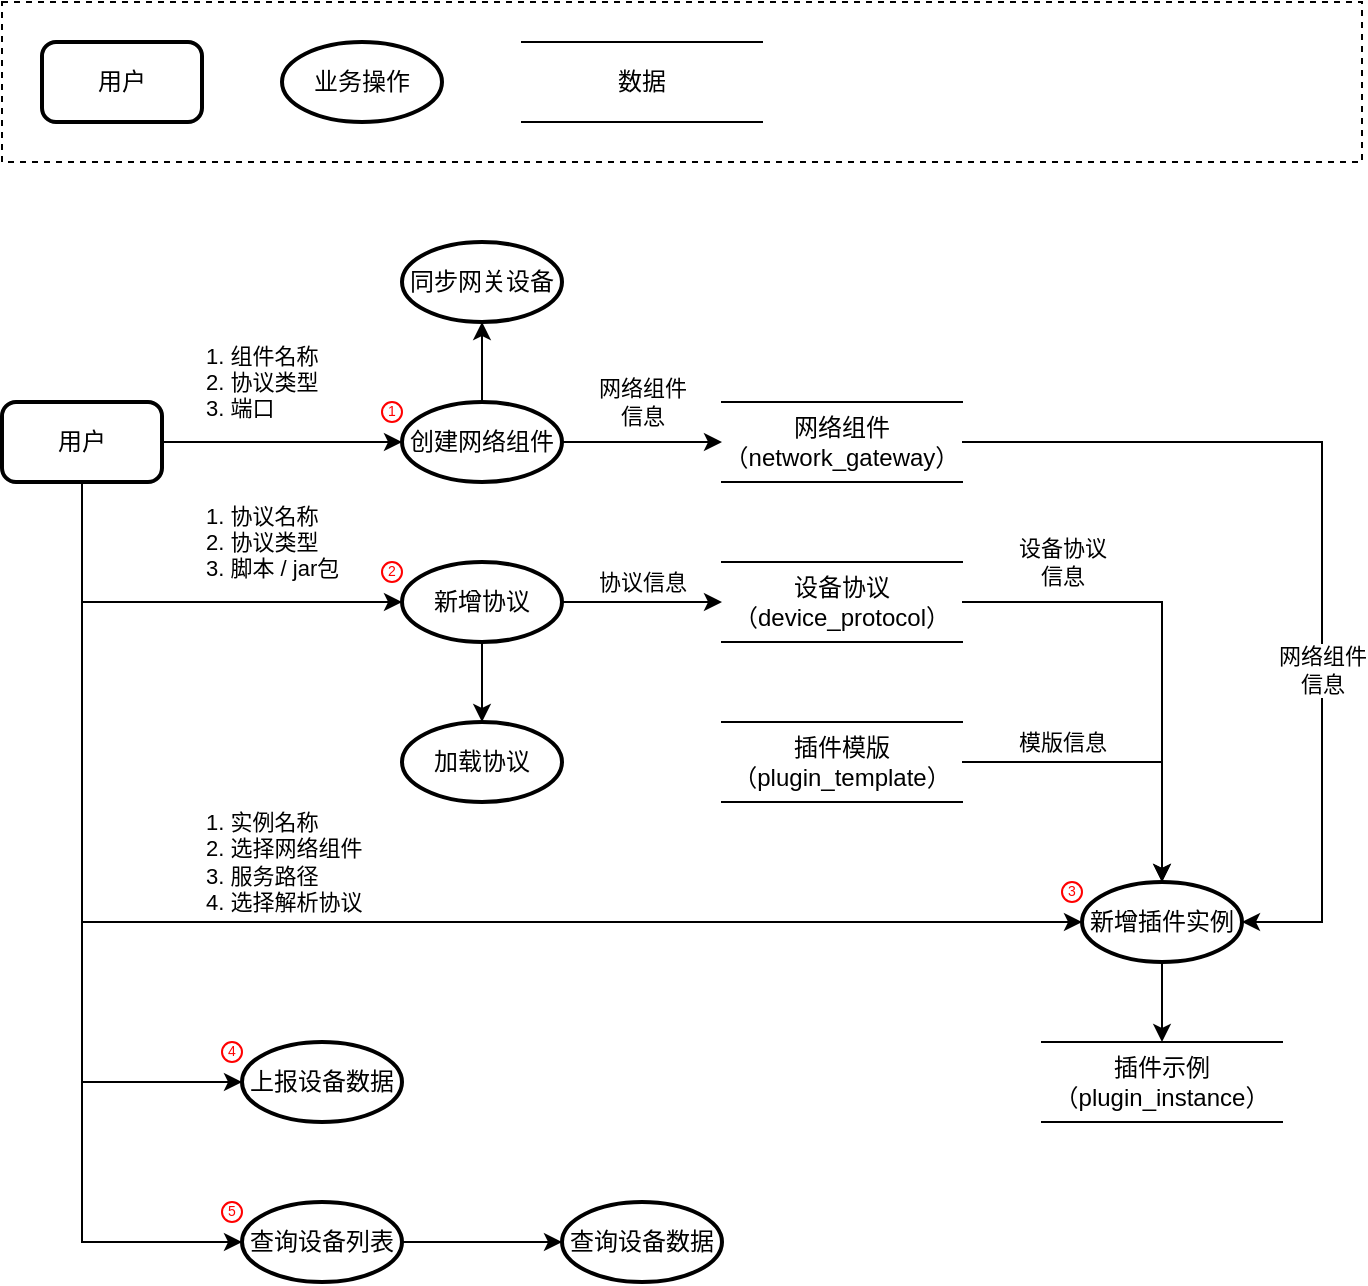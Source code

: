 <mxfile version="28.2.7">
  <diagram name="第 1 页" id="TWmrG3oodLnLUxh_rY0R">
    <mxGraphModel dx="888" dy="1635" grid="1" gridSize="10" guides="1" tooltips="1" connect="1" arrows="1" fold="1" page="1" pageScale="1" pageWidth="827" pageHeight="1169" math="0" shadow="0">
      <root>
        <mxCell id="0" />
        <mxCell id="1" parent="0" />
        <mxCell id="C81Zs6hBcrObSyvkOhi6-6" value="1. 组件名称&lt;div&gt;2. 协议类型&lt;/div&gt;&lt;div&gt;3. 端口&lt;/div&gt;" style="edgeStyle=orthogonalEdgeStyle;rounded=0;orthogonalLoop=1;jettySize=auto;html=1;align=left;" parent="1" source="C81Zs6hBcrObSyvkOhi6-4" target="C81Zs6hBcrObSyvkOhi6-5" edge="1">
          <mxGeometry x="-0.667" y="30" relative="1" as="geometry">
            <mxPoint as="offset" />
            <Array as="points">
              <mxPoint x="290" y="-100" />
              <mxPoint x="290" y="-100" />
            </Array>
          </mxGeometry>
        </mxCell>
        <mxCell id="C81Zs6hBcrObSyvkOhi6-19" value="1. 实例名称&lt;div&gt;2. 选择网络组件&lt;/div&gt;&lt;div&gt;3. 服务路径&lt;/div&gt;&lt;div&gt;4. 选择解析协议&lt;/div&gt;" style="edgeStyle=orthogonalEdgeStyle;rounded=0;orthogonalLoop=1;jettySize=auto;html=1;align=left;entryX=0;entryY=0.5;entryDx=0;entryDy=0;entryPerimeter=0;" parent="1" source="C81Zs6hBcrObSyvkOhi6-4" target="C81Zs6hBcrObSyvkOhi6-18" edge="1">
          <mxGeometry x="-0.222" y="30" relative="1" as="geometry">
            <mxPoint as="offset" />
            <mxPoint x="500" y="100" as="targetPoint" />
            <Array as="points">
              <mxPoint x="160" y="140" />
            </Array>
          </mxGeometry>
        </mxCell>
        <mxCell id="C81Zs6hBcrObSyvkOhi6-4" value="用户" style="rounded=1;whiteSpace=wrap;html=1;absoluteArcSize=1;arcSize=14;strokeWidth=2;" parent="1" vertex="1">
          <mxGeometry x="120" y="-120" width="80" height="40" as="geometry" />
        </mxCell>
        <mxCell id="C81Zs6hBcrObSyvkOhi6-9" value="网络组件&lt;div&gt;信息&lt;/div&gt;" style="edgeStyle=orthogonalEdgeStyle;rounded=0;orthogonalLoop=1;jettySize=auto;html=1;align=center;" parent="1" source="C81Zs6hBcrObSyvkOhi6-5" target="C81Zs6hBcrObSyvkOhi6-8" edge="1">
          <mxGeometry y="20" relative="1" as="geometry">
            <mxPoint as="offset" />
          </mxGeometry>
        </mxCell>
        <mxCell id="tgqBs-2qhETHzA4OnDz1-9" value="" style="edgeStyle=orthogonalEdgeStyle;rounded=0;orthogonalLoop=1;jettySize=auto;html=1;" edge="1" parent="1" source="C81Zs6hBcrObSyvkOhi6-5" target="C81Zs6hBcrObSyvkOhi6-14">
          <mxGeometry relative="1" as="geometry" />
        </mxCell>
        <mxCell id="C81Zs6hBcrObSyvkOhi6-5" value="创建网络组件" style="strokeWidth=2;html=1;shape=mxgraph.flowchart.start_1;whiteSpace=wrap;" parent="1" vertex="1">
          <mxGeometry x="320" y="-120" width="80" height="40" as="geometry" />
        </mxCell>
        <mxCell id="C81Zs6hBcrObSyvkOhi6-8" value="网络组件&lt;br&gt;（network_gateway）" style="shape=partialRectangle;whiteSpace=wrap;html=1;left=0;right=0;fillColor=none;" parent="1" vertex="1">
          <mxGeometry x="480" y="-120" width="120" height="40" as="geometry" />
        </mxCell>
        <mxCell id="C81Zs6hBcrObSyvkOhi6-13" value="协议信息" style="edgeStyle=orthogonalEdgeStyle;rounded=0;orthogonalLoop=1;jettySize=auto;html=1;" parent="1" source="C81Zs6hBcrObSyvkOhi6-10" target="C81Zs6hBcrObSyvkOhi6-12" edge="1">
          <mxGeometry y="10" relative="1" as="geometry">
            <mxPoint as="offset" />
          </mxGeometry>
        </mxCell>
        <mxCell id="tgqBs-2qhETHzA4OnDz1-10" value="" style="edgeStyle=orthogonalEdgeStyle;rounded=0;orthogonalLoop=1;jettySize=auto;html=1;" edge="1" parent="1" source="C81Zs6hBcrObSyvkOhi6-10" target="C81Zs6hBcrObSyvkOhi6-16">
          <mxGeometry relative="1" as="geometry" />
        </mxCell>
        <mxCell id="C81Zs6hBcrObSyvkOhi6-10" value="新增协议" style="strokeWidth=2;html=1;shape=mxgraph.flowchart.start_1;whiteSpace=wrap;" parent="1" vertex="1">
          <mxGeometry x="320" y="-40" width="80" height="40" as="geometry" />
        </mxCell>
        <mxCell id="C81Zs6hBcrObSyvkOhi6-11" value="1. 协议名称&lt;div&gt;2. 协议类型&lt;br&gt;&lt;div&gt;3. 脚本 / jar包&lt;/div&gt;&lt;/div&gt;" style="edgeStyle=orthogonalEdgeStyle;rounded=0;orthogonalLoop=1;jettySize=auto;html=1;entryX=0;entryY=0.5;entryDx=0;entryDy=0;entryPerimeter=0;align=left;" parent="1" source="C81Zs6hBcrObSyvkOhi6-4" target="C81Zs6hBcrObSyvkOhi6-10" edge="1">
          <mxGeometry x="0.091" y="30" relative="1" as="geometry">
            <mxPoint as="offset" />
            <Array as="points">
              <mxPoint x="160" y="-20" />
            </Array>
          </mxGeometry>
        </mxCell>
        <mxCell id="tgqBs-2qhETHzA4OnDz1-8" value="设备协议&lt;br&gt;信息" style="edgeStyle=orthogonalEdgeStyle;rounded=0;orthogonalLoop=1;jettySize=auto;html=1;entryX=0.5;entryY=0;entryDx=0;entryDy=0;entryPerimeter=0;" edge="1" parent="1" source="C81Zs6hBcrObSyvkOhi6-12" target="C81Zs6hBcrObSyvkOhi6-18">
          <mxGeometry x="-0.583" y="20" relative="1" as="geometry">
            <Array as="points">
              <mxPoint x="700" y="-20" />
            </Array>
            <mxPoint as="offset" />
          </mxGeometry>
        </mxCell>
        <mxCell id="C81Zs6hBcrObSyvkOhi6-12" value="设备协议&lt;br&gt;（device_protocol）" style="shape=partialRectangle;whiteSpace=wrap;html=1;left=0;right=0;fillColor=none;" parent="1" vertex="1">
          <mxGeometry x="480" y="-40" width="120" height="40" as="geometry" />
        </mxCell>
        <mxCell id="C81Zs6hBcrObSyvkOhi6-14" value="同步网关设备" style="strokeWidth=2;html=1;shape=mxgraph.flowchart.start_1;whiteSpace=wrap;" parent="1" vertex="1">
          <mxGeometry x="320" y="-200" width="80" height="40" as="geometry" />
        </mxCell>
        <mxCell id="C81Zs6hBcrObSyvkOhi6-16" value="加载协议" style="strokeWidth=2;html=1;shape=mxgraph.flowchart.start_1;whiteSpace=wrap;" parent="1" vertex="1">
          <mxGeometry x="320" y="40" width="80" height="40" as="geometry" />
        </mxCell>
        <mxCell id="tgqBs-2qhETHzA4OnDz1-11" value="插件示例&lt;br&gt;（plugin_instance）" style="shape=partialRectangle;whiteSpace=wrap;html=1;left=0;right=0;fillColor=none;" vertex="1" parent="1">
          <mxGeometry x="640" y="200" width="120" height="40" as="geometry" />
        </mxCell>
        <mxCell id="tgqBs-2qhETHzA4OnDz1-13" value="网络组件&lt;div&gt;信息&lt;/div&gt;" style="edgeStyle=orthogonalEdgeStyle;rounded=0;orthogonalLoop=1;jettySize=auto;html=1;horizontal=1;labelBackgroundColor=default;entryX=1;entryY=0.5;entryDx=0;entryDy=0;entryPerimeter=0;" edge="1" parent="1" source="C81Zs6hBcrObSyvkOhi6-8" target="C81Zs6hBcrObSyvkOhi6-18">
          <mxGeometry x="0.276" relative="1" as="geometry">
            <mxPoint x="600" y="-180" as="sourcePoint" />
            <mxPoint x="580" y="80" as="targetPoint" />
            <Array as="points">
              <mxPoint x="780" y="-100" />
              <mxPoint x="780" y="140" />
            </Array>
            <mxPoint as="offset" />
          </mxGeometry>
        </mxCell>
        <mxCell id="tgqBs-2qhETHzA4OnDz1-17" value="" style="edgeStyle=orthogonalEdgeStyle;rounded=0;orthogonalLoop=1;jettySize=auto;html=1;entryX=0.5;entryY=0;entryDx=0;entryDy=0;" edge="1" parent="1" source="C81Zs6hBcrObSyvkOhi6-18" target="tgqBs-2qhETHzA4OnDz1-11">
          <mxGeometry relative="1" as="geometry">
            <Array as="points">
              <mxPoint x="700" y="190" />
              <mxPoint x="700" y="190" />
            </Array>
          </mxGeometry>
        </mxCell>
        <mxCell id="C81Zs6hBcrObSyvkOhi6-18" value="新增插件实例" style="strokeWidth=2;html=1;shape=mxgraph.flowchart.start_1;whiteSpace=wrap;" parent="1" vertex="1">
          <mxGeometry x="660" y="120" width="80" height="40" as="geometry" />
        </mxCell>
        <mxCell id="tgqBs-2qhETHzA4OnDz1-16" value="模版信息" style="edgeStyle=orthogonalEdgeStyle;rounded=0;orthogonalLoop=1;jettySize=auto;html=1;" edge="1" parent="1" source="tgqBs-2qhETHzA4OnDz1-15" target="C81Zs6hBcrObSyvkOhi6-18">
          <mxGeometry x="-0.375" y="10" relative="1" as="geometry">
            <mxPoint as="offset" />
          </mxGeometry>
        </mxCell>
        <mxCell id="tgqBs-2qhETHzA4OnDz1-15" value="插件模版&lt;br&gt;（plugin_template）" style="shape=partialRectangle;whiteSpace=wrap;html=1;left=0;right=0;fillColor=none;" vertex="1" parent="1">
          <mxGeometry x="480" y="40" width="120" height="40" as="geometry" />
        </mxCell>
        <mxCell id="tgqBs-2qhETHzA4OnDz1-31" value="" style="group;verticalAlign=top;" vertex="1" connectable="0" parent="1">
          <mxGeometry x="310" y="-120" width="10" height="10" as="geometry" />
        </mxCell>
        <mxCell id="tgqBs-2qhETHzA4OnDz1-29" value="" style="ellipse;whiteSpace=wrap;html=1;aspect=fixed;container=0;fillColor=none;strokeColor=#FF0000;" vertex="1" parent="tgqBs-2qhETHzA4OnDz1-31">
          <mxGeometry width="10" height="10" as="geometry" />
        </mxCell>
        <mxCell id="tgqBs-2qhETHzA4OnDz1-30" value="&lt;font style=&quot;color: rgb(255, 0, 0);&quot;&gt;1&lt;/font&gt;" style="text;html=1;whiteSpace=wrap;strokeColor=none;fillColor=none;align=center;verticalAlign=middle;rounded=0;fontSize=7;container=0;" vertex="1" parent="tgqBs-2qhETHzA4OnDz1-31">
          <mxGeometry width="10" height="10" as="geometry" />
        </mxCell>
        <mxCell id="tgqBs-2qhETHzA4OnDz1-32" value="" style="group" vertex="1" connectable="0" parent="1">
          <mxGeometry x="310" y="-40" width="10" height="10" as="geometry" />
        </mxCell>
        <mxCell id="tgqBs-2qhETHzA4OnDz1-33" value="" style="ellipse;whiteSpace=wrap;html=1;aspect=fixed;container=0;fillColor=none;strokeColor=#FF0000;" vertex="1" parent="tgqBs-2qhETHzA4OnDz1-32">
          <mxGeometry width="10" height="10" as="geometry" />
        </mxCell>
        <mxCell id="tgqBs-2qhETHzA4OnDz1-34" value="&lt;font style=&quot;color: rgb(255, 0, 0);&quot;&gt;2&lt;/font&gt;" style="text;html=1;whiteSpace=wrap;strokeColor=none;fillColor=none;align=center;verticalAlign=middle;rounded=0;fontSize=7;container=0;" vertex="1" parent="tgqBs-2qhETHzA4OnDz1-32">
          <mxGeometry width="10" height="10" as="geometry" />
        </mxCell>
        <mxCell id="tgqBs-2qhETHzA4OnDz1-36" value="" style="group" vertex="1" connectable="0" parent="1">
          <mxGeometry x="650" y="120" width="10" height="10" as="geometry" />
        </mxCell>
        <mxCell id="tgqBs-2qhETHzA4OnDz1-37" value="" style="ellipse;whiteSpace=wrap;html=1;aspect=fixed;container=0;fillColor=none;strokeColor=#FF0000;" vertex="1" parent="tgqBs-2qhETHzA4OnDz1-36">
          <mxGeometry width="10" height="10" as="geometry" />
        </mxCell>
        <mxCell id="tgqBs-2qhETHzA4OnDz1-38" value="&lt;font color=&quot;#ff0000&quot;&gt;3&lt;/font&gt;" style="text;html=1;whiteSpace=wrap;strokeColor=none;fillColor=none;align=center;verticalAlign=middle;rounded=0;fontSize=7;container=0;" vertex="1" parent="tgqBs-2qhETHzA4OnDz1-36">
          <mxGeometry width="10" height="10" as="geometry" />
        </mxCell>
        <mxCell id="tgqBs-2qhETHzA4OnDz1-40" value="上报设备数据" style="strokeWidth=2;html=1;shape=mxgraph.flowchart.start_1;whiteSpace=wrap;" vertex="1" parent="1">
          <mxGeometry x="240" y="200" width="80" height="40" as="geometry" />
        </mxCell>
        <mxCell id="tgqBs-2qhETHzA4OnDz1-45" value="" style="edgeStyle=orthogonalEdgeStyle;rounded=0;orthogonalLoop=1;jettySize=auto;html=1;" edge="1" parent="1" source="tgqBs-2qhETHzA4OnDz1-41" target="tgqBs-2qhETHzA4OnDz1-42">
          <mxGeometry relative="1" as="geometry" />
        </mxCell>
        <mxCell id="tgqBs-2qhETHzA4OnDz1-41" value="查询设备列表" style="strokeWidth=2;html=1;shape=mxgraph.flowchart.start_1;whiteSpace=wrap;" vertex="1" parent="1">
          <mxGeometry x="240" y="280" width="80" height="40" as="geometry" />
        </mxCell>
        <mxCell id="tgqBs-2qhETHzA4OnDz1-42" value="查询设备数据" style="strokeWidth=2;html=1;shape=mxgraph.flowchart.start_1;whiteSpace=wrap;" vertex="1" parent="1">
          <mxGeometry x="400" y="280" width="80" height="40" as="geometry" />
        </mxCell>
        <mxCell id="tgqBs-2qhETHzA4OnDz1-43" style="edgeStyle=orthogonalEdgeStyle;rounded=0;orthogonalLoop=1;jettySize=auto;html=1;entryX=0;entryY=0.5;entryDx=0;entryDy=0;entryPerimeter=0;" edge="1" parent="1" source="C81Zs6hBcrObSyvkOhi6-4" target="tgqBs-2qhETHzA4OnDz1-40">
          <mxGeometry relative="1" as="geometry">
            <Array as="points">
              <mxPoint x="160" y="220" />
            </Array>
          </mxGeometry>
        </mxCell>
        <mxCell id="tgqBs-2qhETHzA4OnDz1-44" style="edgeStyle=orthogonalEdgeStyle;rounded=0;orthogonalLoop=1;jettySize=auto;html=1;entryX=0;entryY=0.5;entryDx=0;entryDy=0;entryPerimeter=0;" edge="1" parent="1" source="C81Zs6hBcrObSyvkOhi6-4" target="tgqBs-2qhETHzA4OnDz1-41">
          <mxGeometry relative="1" as="geometry">
            <Array as="points">
              <mxPoint x="160" y="300" />
            </Array>
          </mxGeometry>
        </mxCell>
        <mxCell id="tgqBs-2qhETHzA4OnDz1-46" value="用户" style="rounded=1;whiteSpace=wrap;html=1;absoluteArcSize=1;arcSize=14;strokeWidth=2;" vertex="1" parent="1">
          <mxGeometry x="140" y="-300" width="80" height="40" as="geometry" />
        </mxCell>
        <mxCell id="tgqBs-2qhETHzA4OnDz1-47" value="业务操作" style="strokeWidth=2;html=1;shape=mxgraph.flowchart.start_1;whiteSpace=wrap;" vertex="1" parent="1">
          <mxGeometry x="260" y="-300" width="80" height="40" as="geometry" />
        </mxCell>
        <mxCell id="tgqBs-2qhETHzA4OnDz1-48" value="数据" style="shape=partialRectangle;whiteSpace=wrap;html=1;left=0;right=0;fillColor=none;" vertex="1" parent="1">
          <mxGeometry x="380" y="-300" width="120" height="40" as="geometry" />
        </mxCell>
        <mxCell id="tgqBs-2qhETHzA4OnDz1-49" value="" style="rounded=0;whiteSpace=wrap;html=1;fillColor=none;dashed=1;" vertex="1" parent="1">
          <mxGeometry x="120" y="-320" width="680" height="80" as="geometry" />
        </mxCell>
        <mxCell id="tgqBs-2qhETHzA4OnDz1-52" value="" style="group" vertex="1" connectable="0" parent="1">
          <mxGeometry x="230" y="200" width="10" height="10" as="geometry" />
        </mxCell>
        <mxCell id="tgqBs-2qhETHzA4OnDz1-53" value="" style="ellipse;whiteSpace=wrap;html=1;aspect=fixed;container=0;fillColor=none;strokeColor=#FF0000;" vertex="1" parent="tgqBs-2qhETHzA4OnDz1-52">
          <mxGeometry width="10" height="10" as="geometry" />
        </mxCell>
        <mxCell id="tgqBs-2qhETHzA4OnDz1-54" value="&lt;font color=&quot;#ff0000&quot;&gt;4&lt;/font&gt;" style="text;html=1;whiteSpace=wrap;strokeColor=none;fillColor=none;align=center;verticalAlign=middle;rounded=0;fontSize=7;container=0;" vertex="1" parent="tgqBs-2qhETHzA4OnDz1-52">
          <mxGeometry width="10" height="10" as="geometry" />
        </mxCell>
        <mxCell id="tgqBs-2qhETHzA4OnDz1-55" value="" style="group" vertex="1" connectable="0" parent="1">
          <mxGeometry x="230" y="280" width="10" height="10" as="geometry" />
        </mxCell>
        <mxCell id="tgqBs-2qhETHzA4OnDz1-56" value="" style="ellipse;whiteSpace=wrap;html=1;aspect=fixed;container=0;fillColor=none;strokeColor=#FF0000;" vertex="1" parent="tgqBs-2qhETHzA4OnDz1-55">
          <mxGeometry width="10" height="10" as="geometry" />
        </mxCell>
        <mxCell id="tgqBs-2qhETHzA4OnDz1-57" value="&lt;font color=&quot;#ff0000&quot;&gt;5&lt;/font&gt;" style="text;html=1;whiteSpace=wrap;strokeColor=none;fillColor=none;align=center;verticalAlign=middle;rounded=0;fontSize=7;container=0;" vertex="1" parent="tgqBs-2qhETHzA4OnDz1-55">
          <mxGeometry width="10" height="10" as="geometry" />
        </mxCell>
      </root>
    </mxGraphModel>
  </diagram>
</mxfile>
